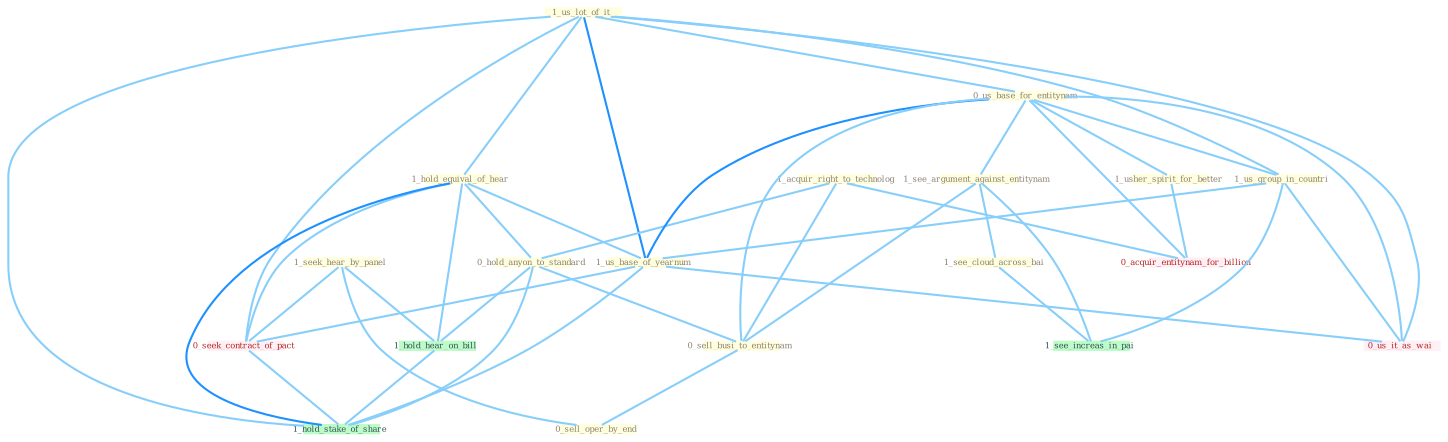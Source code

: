 Graph G{ 
    node
    [shape=polygon,style=filled,width=.5,height=.06,color="#BDFCC9",fixedsize=true,fontsize=4,
    fontcolor="#2f4f4f"];
    {node
    [color="#ffffe0", fontcolor="#8b7d6b"] "1_us_lot_of_it " "1_acquir_right_to_technolog " "0_us_base_for_entitynam " "1_us_group_in_countri " "1_see_argument_against_entitynam " "1_hold_equival_of_hear " "1_seek_hear_by_panel " "0_hold_anyon_to_standard " "1_usher_spirit_for_better " "1_us_base_of_yearnum " "1_see_cloud_across_bai " "0_sell_busi_to_entitynam " "0_sell_oper_by_end "}
{node [color="#fff0f5", fontcolor="#b22222"] "0_seek_contract_of_pact " "0_us_it_as_wai " "0_acquir_entitynam_for_billion "}
edge [color="#B0E2FF"];

	"1_us_lot_of_it " -- "0_us_base_for_entitynam " [w="1", color="#87cefa" ];
	"1_us_lot_of_it " -- "1_us_group_in_countri " [w="1", color="#87cefa" ];
	"1_us_lot_of_it " -- "1_hold_equival_of_hear " [w="1", color="#87cefa" ];
	"1_us_lot_of_it " -- "1_us_base_of_yearnum " [w="2", color="#1e90ff" , len=0.8];
	"1_us_lot_of_it " -- "0_seek_contract_of_pact " [w="1", color="#87cefa" ];
	"1_us_lot_of_it " -- "0_us_it_as_wai " [w="1", color="#87cefa" ];
	"1_us_lot_of_it " -- "1_hold_stake_of_share " [w="1", color="#87cefa" ];
	"1_acquir_right_to_technolog " -- "0_hold_anyon_to_standard " [w="1", color="#87cefa" ];
	"1_acquir_right_to_technolog " -- "0_sell_busi_to_entitynam " [w="1", color="#87cefa" ];
	"1_acquir_right_to_technolog " -- "0_acquir_entitynam_for_billion " [w="1", color="#87cefa" ];
	"0_us_base_for_entitynam " -- "1_us_group_in_countri " [w="1", color="#87cefa" ];
	"0_us_base_for_entitynam " -- "1_see_argument_against_entitynam " [w="1", color="#87cefa" ];
	"0_us_base_for_entitynam " -- "1_usher_spirit_for_better " [w="1", color="#87cefa" ];
	"0_us_base_for_entitynam " -- "1_us_base_of_yearnum " [w="2", color="#1e90ff" , len=0.8];
	"0_us_base_for_entitynam " -- "0_sell_busi_to_entitynam " [w="1", color="#87cefa" ];
	"0_us_base_for_entitynam " -- "0_us_it_as_wai " [w="1", color="#87cefa" ];
	"0_us_base_for_entitynam " -- "0_acquir_entitynam_for_billion " [w="1", color="#87cefa" ];
	"1_us_group_in_countri " -- "1_us_base_of_yearnum " [w="1", color="#87cefa" ];
	"1_us_group_in_countri " -- "0_us_it_as_wai " [w="1", color="#87cefa" ];
	"1_us_group_in_countri " -- "1_see_increas_in_pai " [w="1", color="#87cefa" ];
	"1_see_argument_against_entitynam " -- "1_see_cloud_across_bai " [w="1", color="#87cefa" ];
	"1_see_argument_against_entitynam " -- "0_sell_busi_to_entitynam " [w="1", color="#87cefa" ];
	"1_see_argument_against_entitynam " -- "1_see_increas_in_pai " [w="1", color="#87cefa" ];
	"1_hold_equival_of_hear " -- "0_hold_anyon_to_standard " [w="1", color="#87cefa" ];
	"1_hold_equival_of_hear " -- "1_us_base_of_yearnum " [w="1", color="#87cefa" ];
	"1_hold_equival_of_hear " -- "0_seek_contract_of_pact " [w="1", color="#87cefa" ];
	"1_hold_equival_of_hear " -- "1_hold_hear_on_bill " [w="1", color="#87cefa" ];
	"1_hold_equival_of_hear " -- "1_hold_stake_of_share " [w="2", color="#1e90ff" , len=0.8];
	"1_seek_hear_by_panel " -- "0_sell_oper_by_end " [w="1", color="#87cefa" ];
	"1_seek_hear_by_panel " -- "0_seek_contract_of_pact " [w="1", color="#87cefa" ];
	"1_seek_hear_by_panel " -- "1_hold_hear_on_bill " [w="1", color="#87cefa" ];
	"0_hold_anyon_to_standard " -- "0_sell_busi_to_entitynam " [w="1", color="#87cefa" ];
	"0_hold_anyon_to_standard " -- "1_hold_hear_on_bill " [w="1", color="#87cefa" ];
	"0_hold_anyon_to_standard " -- "1_hold_stake_of_share " [w="1", color="#87cefa" ];
	"1_usher_spirit_for_better " -- "0_acquir_entitynam_for_billion " [w="1", color="#87cefa" ];
	"1_us_base_of_yearnum " -- "0_seek_contract_of_pact " [w="1", color="#87cefa" ];
	"1_us_base_of_yearnum " -- "0_us_it_as_wai " [w="1", color="#87cefa" ];
	"1_us_base_of_yearnum " -- "1_hold_stake_of_share " [w="1", color="#87cefa" ];
	"1_see_cloud_across_bai " -- "1_see_increas_in_pai " [w="1", color="#87cefa" ];
	"0_sell_busi_to_entitynam " -- "0_sell_oper_by_end " [w="1", color="#87cefa" ];
	"0_seek_contract_of_pact " -- "1_hold_stake_of_share " [w="1", color="#87cefa" ];
	"1_hold_hear_on_bill " -- "1_hold_stake_of_share " [w="1", color="#87cefa" ];
}